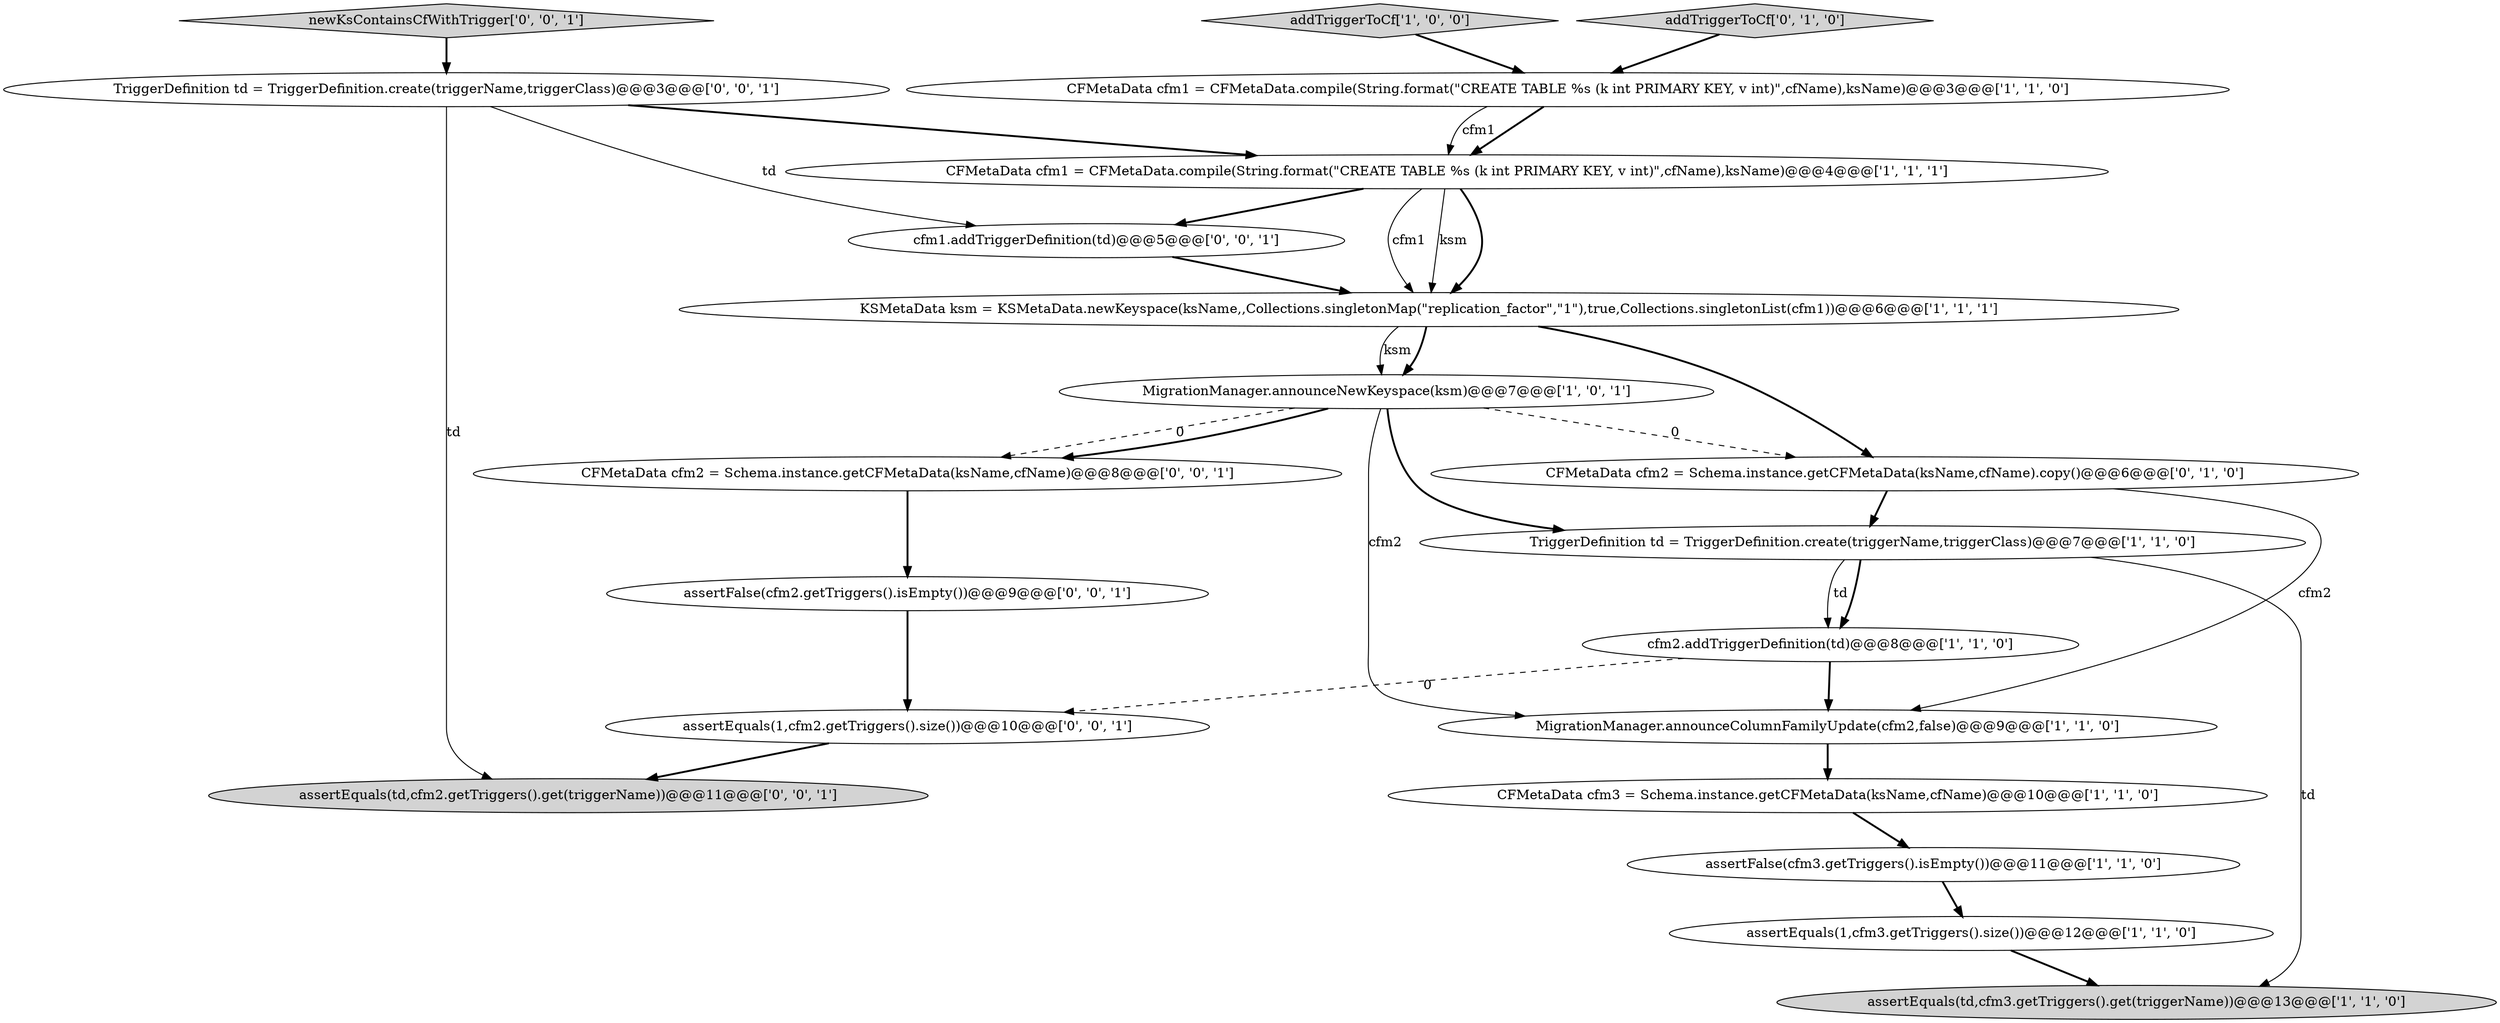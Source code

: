 digraph {
9 [style = filled, label = "TriggerDefinition td = TriggerDefinition.create(triggerName,triggerClass)@@@7@@@['1', '1', '0']", fillcolor = white, shape = ellipse image = "AAA0AAABBB1BBB"];
0 [style = filled, label = "addTriggerToCf['1', '0', '0']", fillcolor = lightgray, shape = diamond image = "AAA0AAABBB1BBB"];
3 [style = filled, label = "MigrationManager.announceNewKeyspace(ksm)@@@7@@@['1', '0', '1']", fillcolor = white, shape = ellipse image = "AAA0AAABBB1BBB"];
19 [style = filled, label = "CFMetaData cfm2 = Schema.instance.getCFMetaData(ksName,cfName)@@@8@@@['0', '0', '1']", fillcolor = white, shape = ellipse image = "AAA0AAABBB3BBB"];
8 [style = filled, label = "assertEquals(td,cfm3.getTriggers().get(triggerName))@@@13@@@['1', '1', '0']", fillcolor = lightgray, shape = ellipse image = "AAA0AAABBB1BBB"];
7 [style = filled, label = "MigrationManager.announceColumnFamilyUpdate(cfm2,false)@@@9@@@['1', '1', '0']", fillcolor = white, shape = ellipse image = "AAA0AAABBB1BBB"];
5 [style = filled, label = "assertEquals(1,cfm3.getTriggers().size())@@@12@@@['1', '1', '0']", fillcolor = white, shape = ellipse image = "AAA0AAABBB1BBB"];
12 [style = filled, label = "addTriggerToCf['0', '1', '0']", fillcolor = lightgray, shape = diamond image = "AAA0AAABBB2BBB"];
16 [style = filled, label = "newKsContainsCfWithTrigger['0', '0', '1']", fillcolor = lightgray, shape = diamond image = "AAA0AAABBB3BBB"];
20 [style = filled, label = "assertEquals(td,cfm2.getTriggers().get(triggerName))@@@11@@@['0', '0', '1']", fillcolor = lightgray, shape = ellipse image = "AAA0AAABBB3BBB"];
2 [style = filled, label = "KSMetaData ksm = KSMetaData.newKeyspace(ksName,,Collections.singletonMap(\"replication_factor\",\"1\"),true,Collections.singletonList(cfm1))@@@6@@@['1', '1', '1']", fillcolor = white, shape = ellipse image = "AAA0AAABBB1BBB"];
13 [style = filled, label = "CFMetaData cfm2 = Schema.instance.getCFMetaData(ksName,cfName).copy()@@@6@@@['0', '1', '0']", fillcolor = white, shape = ellipse image = "AAA1AAABBB2BBB"];
14 [style = filled, label = "TriggerDefinition td = TriggerDefinition.create(triggerName,triggerClass)@@@3@@@['0', '0', '1']", fillcolor = white, shape = ellipse image = "AAA0AAABBB3BBB"];
6 [style = filled, label = "CFMetaData cfm1 = CFMetaData.compile(String.format(\"CREATE TABLE %s (k int PRIMARY KEY, v int)\",cfName),ksName)@@@4@@@['1', '1', '1']", fillcolor = white, shape = ellipse image = "AAA0AAABBB1BBB"];
18 [style = filled, label = "assertFalse(cfm2.getTriggers().isEmpty())@@@9@@@['0', '0', '1']", fillcolor = white, shape = ellipse image = "AAA0AAABBB3BBB"];
17 [style = filled, label = "assertEquals(1,cfm2.getTriggers().size())@@@10@@@['0', '0', '1']", fillcolor = white, shape = ellipse image = "AAA0AAABBB3BBB"];
10 [style = filled, label = "cfm2.addTriggerDefinition(td)@@@8@@@['1', '1', '0']", fillcolor = white, shape = ellipse image = "AAA0AAABBB1BBB"];
11 [style = filled, label = "CFMetaData cfm1 = CFMetaData.compile(String.format(\"CREATE TABLE %s (k int PRIMARY KEY, v int)\",cfName),ksName)@@@3@@@['1', '1', '0']", fillcolor = white, shape = ellipse image = "AAA0AAABBB1BBB"];
1 [style = filled, label = "assertFalse(cfm3.getTriggers().isEmpty())@@@11@@@['1', '1', '0']", fillcolor = white, shape = ellipse image = "AAA0AAABBB1BBB"];
4 [style = filled, label = "CFMetaData cfm3 = Schema.instance.getCFMetaData(ksName,cfName)@@@10@@@['1', '1', '0']", fillcolor = white, shape = ellipse image = "AAA0AAABBB1BBB"];
15 [style = filled, label = "cfm1.addTriggerDefinition(td)@@@5@@@['0', '0', '1']", fillcolor = white, shape = ellipse image = "AAA0AAABBB3BBB"];
3->19 [style = dashed, label="0"];
5->8 [style = bold, label=""];
3->7 [style = solid, label="cfm2"];
6->15 [style = bold, label=""];
9->8 [style = solid, label="td"];
2->13 [style = bold, label=""];
10->17 [style = dashed, label="0"];
9->10 [style = solid, label="td"];
6->2 [style = solid, label="cfm1"];
11->6 [style = bold, label=""];
17->20 [style = bold, label=""];
11->6 [style = solid, label="cfm1"];
0->11 [style = bold, label=""];
3->13 [style = dashed, label="0"];
15->2 [style = bold, label=""];
4->1 [style = bold, label=""];
6->2 [style = bold, label=""];
2->3 [style = bold, label=""];
10->7 [style = bold, label=""];
14->20 [style = solid, label="td"];
14->15 [style = solid, label="td"];
7->4 [style = bold, label=""];
3->9 [style = bold, label=""];
16->14 [style = bold, label=""];
3->19 [style = bold, label=""];
14->6 [style = bold, label=""];
6->2 [style = solid, label="ksm"];
18->17 [style = bold, label=""];
12->11 [style = bold, label=""];
13->9 [style = bold, label=""];
13->7 [style = solid, label="cfm2"];
19->18 [style = bold, label=""];
9->10 [style = bold, label=""];
2->3 [style = solid, label="ksm"];
1->5 [style = bold, label=""];
}
